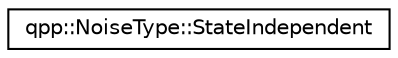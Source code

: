 digraph "Graphical Class Hierarchy"
{
  edge [fontname="Helvetica",fontsize="10",labelfontname="Helvetica",labelfontsize="10"];
  node [fontname="Helvetica",fontsize="10",shape=record];
  rankdir="LR";
  Node0 [label="qpp::NoiseType::StateIndependent",height=0.2,width=0.4,color="black", fillcolor="white", style="filled",URL="$classqpp_1_1_noise_type_1_1_state_independent.html",tooltip="Template tag, used whenever the noise is state-independent. "];
}
